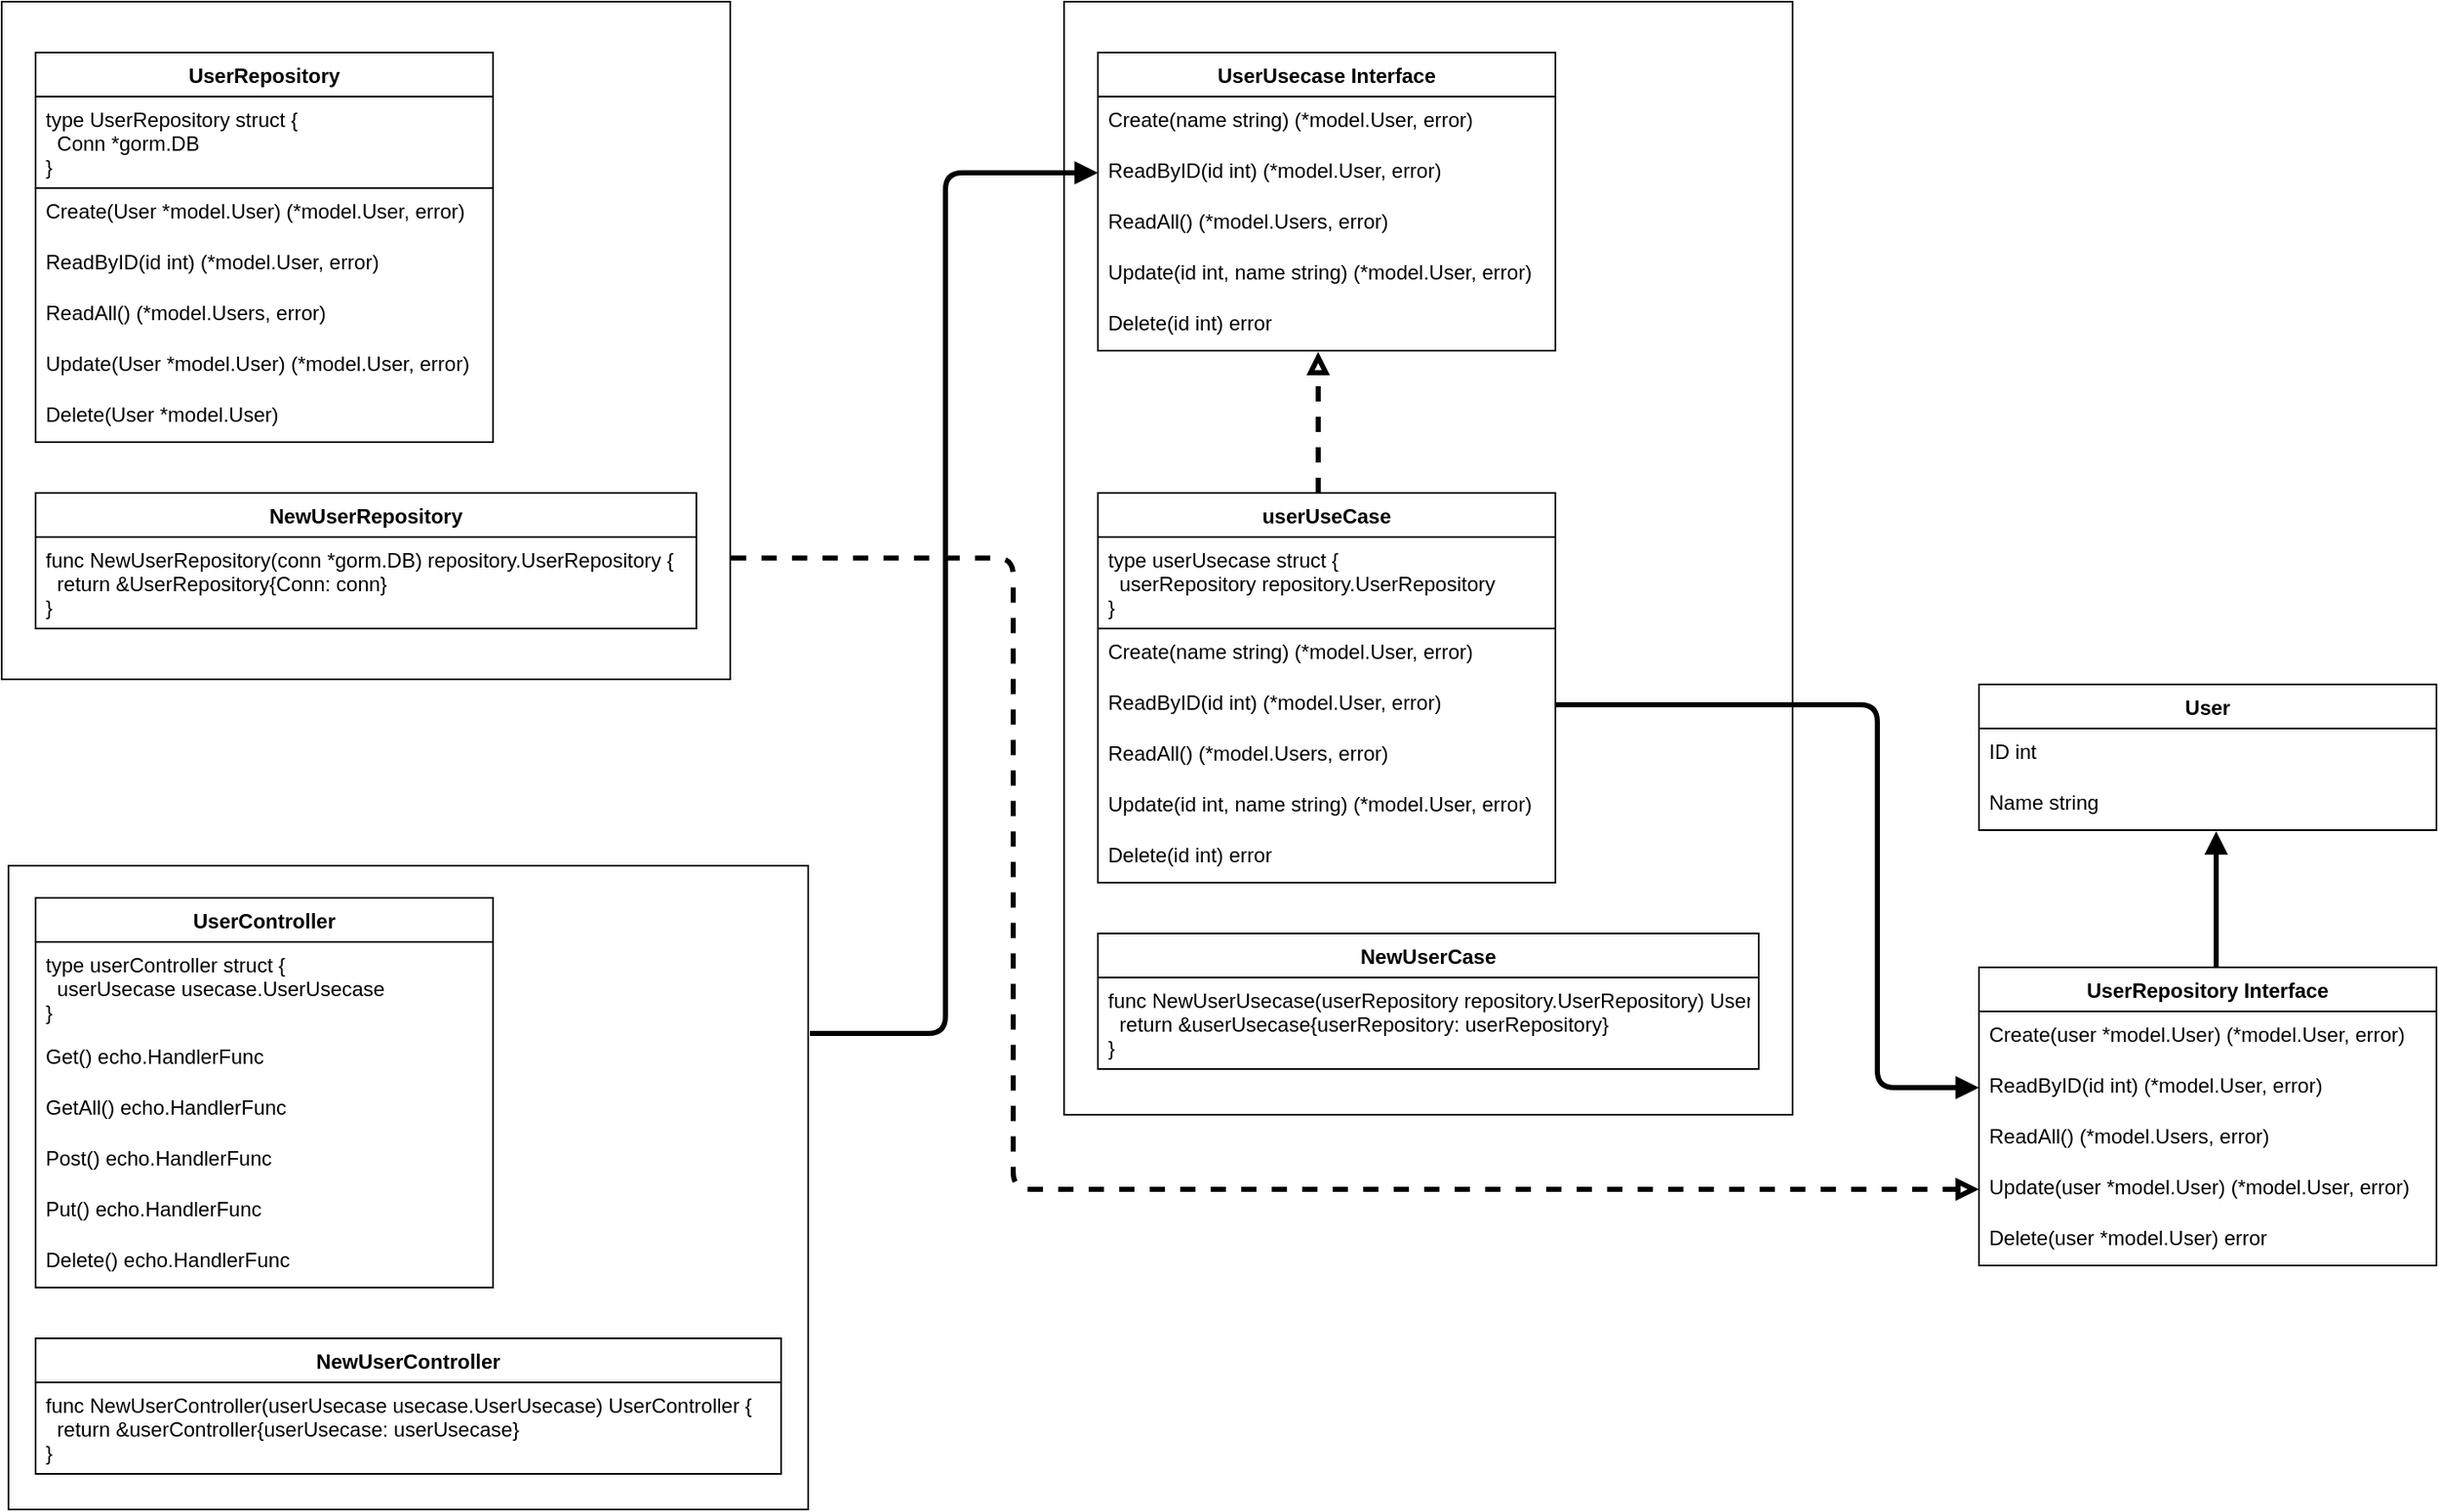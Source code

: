 <mxfile>
    <diagram id="SLoCi0k6AOlZx3_Vv3lv" name="Page-1">
        <mxGraphModel dx="1545" dy="1350" grid="0" gridSize="10" guides="1" tooltips="1" connect="1" arrows="1" fold="1" page="0" pageScale="1" pageWidth="827" pageHeight="1169" math="0" shadow="0">
            <root>
                <mxCell id="0"/>
                <mxCell id="1" parent="0"/>
                <mxCell id="79" value="" style="whiteSpace=wrap;html=1;rounded=0;shadow=0;labelBackgroundColor=none;fontColor=#FFFFFF;strokeColor=default;" vertex="1" parent="1">
                    <mxGeometry x="540" y="170" width="430" height="657" as="geometry"/>
                </mxCell>
                <mxCell id="78" value="" style="whiteSpace=wrap;html=1;rounded=0;shadow=0;labelBackgroundColor=none;fontColor=#FFFFFF;strokeColor=default;" vertex="1" parent="1">
                    <mxGeometry x="-83" y="680" width="472" height="380" as="geometry"/>
                </mxCell>
                <mxCell id="77" value="" style="whiteSpace=wrap;html=1;rounded=0;shadow=0;labelBackgroundColor=none;fontColor=#FFFFFF;strokeColor=default;" vertex="1" parent="1">
                    <mxGeometry x="-87" y="170" width="430" height="400" as="geometry"/>
                </mxCell>
                <mxCell id="2" value="NewUserRepository" style="swimlane;fontStyle=1;childLayout=stackLayout;horizontal=1;startSize=26;fillColor=none;horizontalStack=0;resizeParent=1;resizeParentMax=0;resizeLast=0;collapsible=1;marginBottom=0;" vertex="1" parent="1">
                    <mxGeometry x="-67" y="460" width="390" height="80" as="geometry"/>
                </mxCell>
                <mxCell id="3" value="func NewUserRepository(conn *gorm.DB) repository.UserRepository {&#10;  return &amp;UserRepository{Conn: conn}&#10;}" style="text;strokeColor=none;fillColor=none;align=left;verticalAlign=top;spacingLeft=4;spacingRight=4;overflow=hidden;rotatable=0;points=[[0,0.5],[1,0.5]];portConstraint=eastwest;" vertex="1" parent="2">
                    <mxGeometry y="26" width="390" height="54" as="geometry"/>
                </mxCell>
                <mxCell id="14" value="UserRepository" style="swimlane;fontStyle=1;childLayout=stackLayout;horizontal=1;startSize=26;fillColor=none;horizontalStack=0;resizeParent=1;resizeParentMax=0;resizeLast=0;collapsible=1;marginBottom=0;shadow=0;" vertex="1" parent="1">
                    <mxGeometry x="-67" y="200" width="270" height="230" as="geometry"/>
                </mxCell>
                <mxCell id="15" value="type UserRepository struct {&#10;  Conn *gorm.DB&#10;}" style="text;strokeColor=default;fillColor=none;align=left;verticalAlign=top;spacingLeft=4;spacingRight=4;overflow=hidden;rotatable=0;points=[[0,0.5],[1,0.5]];portConstraint=eastwest;" vertex="1" parent="14">
                    <mxGeometry y="26" width="270" height="54" as="geometry"/>
                </mxCell>
                <mxCell id="16" value="Create(User *model.User) (*model.User, error)" style="text;strokeColor=none;fillColor=none;align=left;verticalAlign=top;spacingLeft=4;spacingRight=4;overflow=hidden;rotatable=0;points=[[0,0.5],[1,0.5]];portConstraint=eastwest;" vertex="1" parent="14">
                    <mxGeometry y="80" width="270" height="30" as="geometry"/>
                </mxCell>
                <mxCell id="17" value="ReadByID(id int) (*model.User, error)" style="text;strokeColor=none;fillColor=none;align=left;verticalAlign=top;spacingLeft=4;spacingRight=4;overflow=hidden;rotatable=0;points=[[0,0.5],[1,0.5]];portConstraint=eastwest;" vertex="1" parent="14">
                    <mxGeometry y="110" width="270" height="30" as="geometry"/>
                </mxCell>
                <mxCell id="18" value="ReadAll() (*model.Users, error)" style="text;strokeColor=none;fillColor=none;align=left;verticalAlign=top;spacingLeft=4;spacingRight=4;overflow=hidden;rotatable=0;points=[[0,0.5],[1,0.5]];portConstraint=eastwest;" vertex="1" parent="14">
                    <mxGeometry y="140" width="270" height="30" as="geometry"/>
                </mxCell>
                <mxCell id="19" value="Update(User *model.User) (*model.User, error)" style="text;strokeColor=none;fillColor=none;align=left;verticalAlign=top;spacingLeft=4;spacingRight=4;overflow=hidden;rotatable=0;points=[[0,0.5],[1,0.5]];portConstraint=eastwest;" vertex="1" parent="14">
                    <mxGeometry y="170" width="270" height="30" as="geometry"/>
                </mxCell>
                <mxCell id="20" value="Delete(User *model.User)" style="text;strokeColor=none;fillColor=none;align=left;verticalAlign=top;spacingLeft=4;spacingRight=4;overflow=hidden;rotatable=0;points=[[0,0.5],[1,0.5]];portConstraint=eastwest;" vertex="1" parent="14">
                    <mxGeometry y="200" width="270" height="30" as="geometry"/>
                </mxCell>
                <mxCell id="23" value="UserController" style="swimlane;fontStyle=1;childLayout=stackLayout;horizontal=1;startSize=26;fillColor=none;horizontalStack=0;resizeParent=1;resizeParentMax=0;resizeLast=0;collapsible=1;marginBottom=0;shadow=0;" vertex="1" parent="1">
                    <mxGeometry x="-67" y="699" width="270" height="230" as="geometry"/>
                </mxCell>
                <mxCell id="24" value="type userController struct {&#10;  userUsecase usecase.UserUsecase&#10;}" style="text;strokeColor=none;fillColor=none;align=left;verticalAlign=top;spacingLeft=4;spacingRight=4;overflow=hidden;rotatable=0;points=[[0,0.5],[1,0.5]];portConstraint=eastwest;" vertex="1" parent="23">
                    <mxGeometry y="26" width="270" height="54" as="geometry"/>
                </mxCell>
                <mxCell id="25" value="Get() echo.HandlerFunc" style="text;strokeColor=none;fillColor=none;align=left;verticalAlign=top;spacingLeft=4;spacingRight=4;overflow=hidden;rotatable=0;points=[[0,0.5],[1,0.5]];portConstraint=eastwest;" vertex="1" parent="23">
                    <mxGeometry y="80" width="270" height="30" as="geometry"/>
                </mxCell>
                <mxCell id="26" value="GetAll() echo.HandlerFunc" style="text;strokeColor=none;fillColor=none;align=left;verticalAlign=top;spacingLeft=4;spacingRight=4;overflow=hidden;rotatable=0;points=[[0,0.5],[1,0.5]];portConstraint=eastwest;" vertex="1" parent="23">
                    <mxGeometry y="110" width="270" height="30" as="geometry"/>
                </mxCell>
                <mxCell id="27" value="Post() echo.HandlerFunc" style="text;strokeColor=none;fillColor=none;align=left;verticalAlign=top;spacingLeft=4;spacingRight=4;overflow=hidden;rotatable=0;points=[[0,0.5],[1,0.5]];portConstraint=eastwest;" vertex="1" parent="23">
                    <mxGeometry y="140" width="270" height="30" as="geometry"/>
                </mxCell>
                <mxCell id="28" value="Put() echo.HandlerFunc" style="text;strokeColor=none;fillColor=none;align=left;verticalAlign=top;spacingLeft=4;spacingRight=4;overflow=hidden;rotatable=0;points=[[0,0.5],[1,0.5]];portConstraint=eastwest;" vertex="1" parent="23">
                    <mxGeometry y="170" width="270" height="30" as="geometry"/>
                </mxCell>
                <mxCell id="29" value="Delete() echo.HandlerFunc " style="text;strokeColor=none;fillColor=none;align=left;verticalAlign=top;spacingLeft=4;spacingRight=4;overflow=hidden;rotatable=0;points=[[0,0.5],[1,0.5]];portConstraint=eastwest;" vertex="1" parent="23">
                    <mxGeometry y="200" width="270" height="30" as="geometry"/>
                </mxCell>
                <mxCell id="30" value="NewUserController" style="swimlane;fontStyle=1;childLayout=stackLayout;horizontal=1;startSize=26;fillColor=none;horizontalStack=0;resizeParent=1;resizeParentMax=0;resizeLast=0;collapsible=1;marginBottom=0;" vertex="1" parent="1">
                    <mxGeometry x="-67" y="959" width="440" height="80" as="geometry"/>
                </mxCell>
                <mxCell id="31" value="func NewUserController(userUsecase usecase.UserUsecase) UserController {&#10;  return &amp;userController{userUsecase: userUsecase}&#10;}" style="text;strokeColor=none;fillColor=none;align=left;verticalAlign=top;spacingLeft=4;spacingRight=4;overflow=hidden;rotatable=0;points=[[0,0.5],[1,0.5]];portConstraint=eastwest;" vertex="1" parent="30">
                    <mxGeometry y="26" width="440" height="54" as="geometry"/>
                </mxCell>
                <mxCell id="32" value="UserUsecase Interface" style="swimlane;fontStyle=1;childLayout=stackLayout;horizontal=1;startSize=26;fillColor=none;horizontalStack=0;resizeParent=1;resizeParentMax=0;resizeLast=0;collapsible=1;marginBottom=0;shadow=0;" vertex="1" parent="1">
                    <mxGeometry x="560" y="200" width="270" height="176" as="geometry"/>
                </mxCell>
                <mxCell id="34" value="Create(name string) (*model.User, error)" style="text;strokeColor=none;fillColor=none;align=left;verticalAlign=top;spacingLeft=4;spacingRight=4;overflow=hidden;rotatable=0;points=[[0,0.5],[1,0.5]];portConstraint=eastwest;" vertex="1" parent="32">
                    <mxGeometry y="26" width="270" height="30" as="geometry"/>
                </mxCell>
                <mxCell id="35" value="ReadByID(id int) (*model.User, error)" style="text;strokeColor=none;fillColor=none;align=left;verticalAlign=top;spacingLeft=4;spacingRight=4;overflow=hidden;rotatable=0;points=[[0,0.5],[1,0.5]];portConstraint=eastwest;" vertex="1" parent="32">
                    <mxGeometry y="56" width="270" height="30" as="geometry"/>
                </mxCell>
                <mxCell id="36" value="ReadAll() (*model.Users, error)" style="text;strokeColor=none;fillColor=none;align=left;verticalAlign=top;spacingLeft=4;spacingRight=4;overflow=hidden;rotatable=0;points=[[0,0.5],[1,0.5]];portConstraint=eastwest;" vertex="1" parent="32">
                    <mxGeometry y="86" width="270" height="30" as="geometry"/>
                </mxCell>
                <mxCell id="37" value="Update(id int, name string) (*model.User, error)" style="text;strokeColor=none;fillColor=none;align=left;verticalAlign=top;spacingLeft=4;spacingRight=4;overflow=hidden;rotatable=0;points=[[0,0.5],[1,0.5]];portConstraint=eastwest;" vertex="1" parent="32">
                    <mxGeometry y="116" width="270" height="30" as="geometry"/>
                </mxCell>
                <mxCell id="38" value="Delete(id int) error" style="text;strokeColor=none;fillColor=none;align=left;verticalAlign=top;spacingLeft=4;spacingRight=4;overflow=hidden;rotatable=0;points=[[0,0.5],[1,0.5]];portConstraint=eastwest;" vertex="1" parent="32">
                    <mxGeometry y="146" width="270" height="30" as="geometry"/>
                </mxCell>
                <mxCell id="39" value="userUseCase" style="swimlane;fontStyle=1;childLayout=stackLayout;horizontal=1;startSize=26;fillColor=none;horizontalStack=0;resizeParent=1;resizeParentMax=0;resizeLast=0;collapsible=1;marginBottom=0;shadow=0;" vertex="1" parent="1">
                    <mxGeometry x="560" y="460" width="270" height="230" as="geometry"/>
                </mxCell>
                <mxCell id="40" value="type userUsecase struct {&#10;  userRepository repository.UserRepository&#10;}" style="text;strokeColor=default;fillColor=none;align=left;verticalAlign=top;spacingLeft=4;spacingRight=4;overflow=hidden;rotatable=0;points=[[0,0.5],[1,0.5]];portConstraint=eastwest;" vertex="1" parent="39">
                    <mxGeometry y="26" width="270" height="54" as="geometry"/>
                </mxCell>
                <mxCell id="41" value="Create(name string) (*model.User, error)" style="text;strokeColor=none;fillColor=none;align=left;verticalAlign=top;spacingLeft=4;spacingRight=4;overflow=hidden;rotatable=0;points=[[0,0.5],[1,0.5]];portConstraint=eastwest;" vertex="1" parent="39">
                    <mxGeometry y="80" width="270" height="30" as="geometry"/>
                </mxCell>
                <mxCell id="42" value="ReadByID(id int) (*model.User, error)" style="text;strokeColor=none;fillColor=none;align=left;verticalAlign=top;spacingLeft=4;spacingRight=4;overflow=hidden;rotatable=0;points=[[0,0.5],[1,0.5]];portConstraint=eastwest;" vertex="1" parent="39">
                    <mxGeometry y="110" width="270" height="30" as="geometry"/>
                </mxCell>
                <mxCell id="43" value="ReadAll() (*model.Users, error)" style="text;strokeColor=none;fillColor=none;align=left;verticalAlign=top;spacingLeft=4;spacingRight=4;overflow=hidden;rotatable=0;points=[[0,0.5],[1,0.5]];portConstraint=eastwest;" vertex="1" parent="39">
                    <mxGeometry y="140" width="270" height="30" as="geometry"/>
                </mxCell>
                <mxCell id="44" value="Update(id int, name string) (*model.User, error)" style="text;strokeColor=none;fillColor=none;align=left;verticalAlign=top;spacingLeft=4;spacingRight=4;overflow=hidden;rotatable=0;points=[[0,0.5],[1,0.5]];portConstraint=eastwest;" vertex="1" parent="39">
                    <mxGeometry y="170" width="270" height="30" as="geometry"/>
                </mxCell>
                <mxCell id="45" value="Delete(id int) error" style="text;strokeColor=none;fillColor=none;align=left;verticalAlign=top;spacingLeft=4;spacingRight=4;overflow=hidden;rotatable=0;points=[[0,0.5],[1,0.5]];portConstraint=eastwest;" vertex="1" parent="39">
                    <mxGeometry y="200" width="270" height="30" as="geometry"/>
                </mxCell>
                <mxCell id="51" value="NewUserCase" style="swimlane;fontStyle=1;childLayout=stackLayout;horizontal=1;startSize=26;fillColor=none;horizontalStack=0;resizeParent=1;resizeParentMax=0;resizeLast=0;collapsible=1;marginBottom=0;" vertex="1" parent="1">
                    <mxGeometry x="560" y="720" width="390" height="80" as="geometry"/>
                </mxCell>
                <mxCell id="52" value="func NewUserUsecase(userRepository repository.UserRepository) UserUsecase {&#10;  return &amp;userUsecase{userRepository: userRepository}&#10;}" style="text;strokeColor=none;fillColor=none;align=left;verticalAlign=top;spacingLeft=4;spacingRight=4;overflow=hidden;rotatable=0;points=[[0,0.5],[1,0.5]];portConstraint=eastwest;" vertex="1" parent="51">
                    <mxGeometry y="26" width="390" height="54" as="geometry"/>
                </mxCell>
                <mxCell id="53" value="UserRepository Interface" style="swimlane;fontStyle=1;childLayout=stackLayout;horizontal=1;startSize=26;fillColor=none;horizontalStack=0;resizeParent=1;resizeParentMax=0;resizeLast=0;collapsible=1;marginBottom=0;shadow=0;" vertex="1" parent="1">
                    <mxGeometry x="1080" y="740" width="270" height="176" as="geometry"/>
                </mxCell>
                <mxCell id="54" value="Create(user *model.User) (*model.User, error)" style="text;strokeColor=none;fillColor=none;align=left;verticalAlign=top;spacingLeft=4;spacingRight=4;overflow=hidden;rotatable=0;points=[[0,0.5],[1,0.5]];portConstraint=eastwest;" vertex="1" parent="53">
                    <mxGeometry y="26" width="270" height="30" as="geometry"/>
                </mxCell>
                <mxCell id="55" value="ReadByID(id int) (*model.User, error)" style="text;strokeColor=none;fillColor=none;align=left;verticalAlign=top;spacingLeft=4;spacingRight=4;overflow=hidden;rotatable=0;points=[[0,0.5],[1,0.5]];portConstraint=eastwest;" vertex="1" parent="53">
                    <mxGeometry y="56" width="270" height="30" as="geometry"/>
                </mxCell>
                <mxCell id="56" value="ReadAll() (*model.Users, error)" style="text;strokeColor=none;fillColor=none;align=left;verticalAlign=top;spacingLeft=4;spacingRight=4;overflow=hidden;rotatable=0;points=[[0,0.5],[1,0.5]];portConstraint=eastwest;" vertex="1" parent="53">
                    <mxGeometry y="86" width="270" height="30" as="geometry"/>
                </mxCell>
                <mxCell id="57" value="Update(user *model.User) (*model.User, error)" style="text;strokeColor=none;fillColor=none;align=left;verticalAlign=top;spacingLeft=4;spacingRight=4;overflow=hidden;rotatable=0;points=[[0,0.5],[1,0.5]];portConstraint=eastwest;" vertex="1" parent="53">
                    <mxGeometry y="116" width="270" height="30" as="geometry"/>
                </mxCell>
                <mxCell id="58" value="Delete(user *model.User) error" style="text;strokeColor=none;fillColor=none;align=left;verticalAlign=top;spacingLeft=4;spacingRight=4;overflow=hidden;rotatable=0;points=[[0,0.5],[1,0.5]];portConstraint=eastwest;" vertex="1" parent="53">
                    <mxGeometry y="146" width="270" height="30" as="geometry"/>
                </mxCell>
                <mxCell id="61" value="" style="edgeStyle=elbowEdgeStyle;elbow=horizontal;endArrow=block;html=1;fontColor=#FFFFFF;endFill=1;strokeWidth=3;entryX=0;entryY=0.5;entryDx=0;entryDy=0;" edge="1" parent="1" target="35">
                    <mxGeometry width="50" height="50" relative="1" as="geometry">
                        <mxPoint x="390" y="779" as="sourcePoint"/>
                        <mxPoint x="550" y="430" as="targetPoint"/>
                        <Array as="points">
                            <mxPoint x="470" y="530"/>
                        </Array>
                    </mxGeometry>
                </mxCell>
                <mxCell id="62" value="" style="edgeStyle=elbowEdgeStyle;elbow=horizontal;endArrow=block;html=1;fontColor=#FFFFFF;endFill=1;strokeWidth=3;entryX=0;entryY=0.5;entryDx=0;entryDy=0;exitX=1;exitY=0.5;exitDx=0;exitDy=0;" edge="1" parent="1" source="42" target="55">
                    <mxGeometry width="50" height="50" relative="1" as="geometry">
                        <mxPoint x="870" y="699" as="sourcePoint"/>
                        <mxPoint x="1119" y="190" as="targetPoint"/>
                        <Array as="points">
                            <mxPoint x="1020" y="700"/>
                        </Array>
                    </mxGeometry>
                </mxCell>
                <mxCell id="63" value="" style="edgeStyle=elbowEdgeStyle;elbow=horizontal;endArrow=block;html=1;fontColor=#FFFFFF;endFill=0;strokeWidth=3;entryX=0;entryY=0.5;entryDx=0;entryDy=0;dashed=1;exitX=1.001;exitY=0.821;exitDx=0;exitDy=0;exitPerimeter=0;" edge="1" parent="1" source="77" target="57">
                    <mxGeometry width="50" height="50" relative="1" as="geometry">
                        <mxPoint x="350" y="500" as="sourcePoint"/>
                        <mxPoint x="820" y="910" as="targetPoint"/>
                        <Array as="points">
                            <mxPoint x="510" y="690"/>
                        </Array>
                    </mxGeometry>
                </mxCell>
                <mxCell id="64" value="User" style="swimlane;fontStyle=1;childLayout=stackLayout;horizontal=1;startSize=26;fillColor=none;horizontalStack=0;resizeParent=1;resizeParentMax=0;resizeLast=0;collapsible=1;marginBottom=0;shadow=0;" vertex="1" parent="1">
                    <mxGeometry x="1080" y="573" width="270" height="86" as="geometry"/>
                </mxCell>
                <mxCell id="65" value="ID   int" style="text;strokeColor=none;fillColor=none;align=left;verticalAlign=top;spacingLeft=4;spacingRight=4;overflow=hidden;rotatable=0;points=[[0,0.5],[1,0.5]];portConstraint=eastwest;" vertex="1" parent="64">
                    <mxGeometry y="26" width="270" height="30" as="geometry"/>
                </mxCell>
                <mxCell id="67" value="Name string" style="text;strokeColor=none;fillColor=none;align=left;verticalAlign=top;spacingLeft=4;spacingRight=4;overflow=hidden;rotatable=0;points=[[0,0.5],[1,0.5]];portConstraint=eastwest;" vertex="1" parent="64">
                    <mxGeometry y="56" width="270" height="30" as="geometry"/>
                </mxCell>
                <mxCell id="70" value="" style="edgeStyle=elbowEdgeStyle;elbow=horizontal;endArrow=block;html=1;fontColor=#FFFFFF;endFill=1;strokeWidth=3;exitX=1;exitY=0.5;exitDx=0;exitDy=0;entryX=0.52;entryY=1.022;entryDx=0;entryDy=0;entryPerimeter=0;" edge="1" parent="1" target="67">
                    <mxGeometry width="50" height="50" relative="1" as="geometry">
                        <mxPoint x="1220" y="740" as="sourcePoint"/>
                        <mxPoint x="1460" y="670" as="targetPoint"/>
                        <Array as="points">
                            <mxPoint x="1220" y="620"/>
                        </Array>
                    </mxGeometry>
                </mxCell>
                <mxCell id="71" value="" style="edgeStyle=elbowEdgeStyle;elbow=horizontal;endArrow=block;html=1;fontColor=#FFFFFF;endFill=0;strokeWidth=3;entryX=0.48;entryY=1.021;entryDx=0;entryDy=0;entryPerimeter=0;dashed=1;" edge="1" parent="1" target="38">
                    <mxGeometry width="50" height="50" relative="1" as="geometry">
                        <mxPoint x="690" y="460" as="sourcePoint"/>
                        <mxPoint x="690" y="390" as="targetPoint"/>
                        <Array as="points">
                            <mxPoint x="690" y="420"/>
                        </Array>
                    </mxGeometry>
                </mxCell>
            </root>
        </mxGraphModel>
    </diagram>
</mxfile>